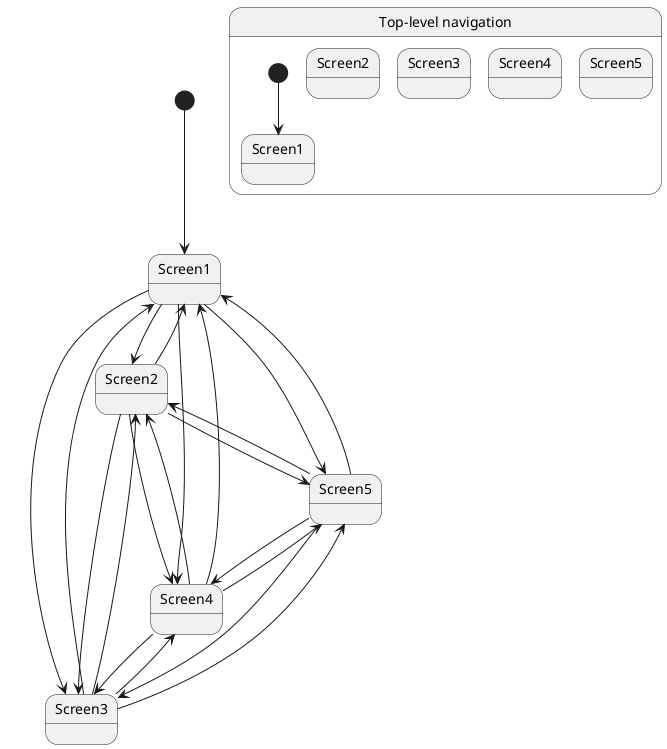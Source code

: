 @startuml

[*] --> Screen1
Screen1 --> Screen2
Screen1 --> Screen3
Screen1 --> Screen4
Screen1 --> Screen5
Screen2 --> Screen1
Screen2 --> Screen3
Screen2 --> Screen4
Screen2 --> Screen5
Screen3 --> Screen1
Screen3 --> Screen2
Screen3 --> Screen4
Screen3 --> Screen5
Screen4 --> Screen1
Screen4 --> Screen2
Screen4 --> Screen3
Screen4 --> Screen5
Screen5 --> Screen1
Screen5 --> Screen2
Screen5 --> Screen3
Screen5 --> Screen4

state "Top-level navigation" as TopLevelNavigation

state TopLevelNavigation {
    state "Screen1" as Scr1
[*] --> Scr1
state "Screen2" as Scr2 
state "Screen3" as Scr3 
state "Screen4" as Scr4
state "Screen5" as Scr5
}
@enduml